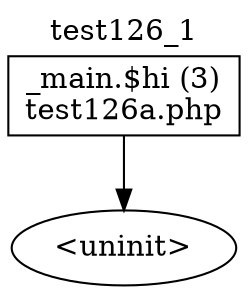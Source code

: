 digraph cfg {
  label="test126_1";
  labelloc=t;
  n1 [shape=box, label="_main.$hi (3)\ntest126a.php"];
  n2 [shape=ellipse, label="<uninit>"];
  n1 -> n2;
}
